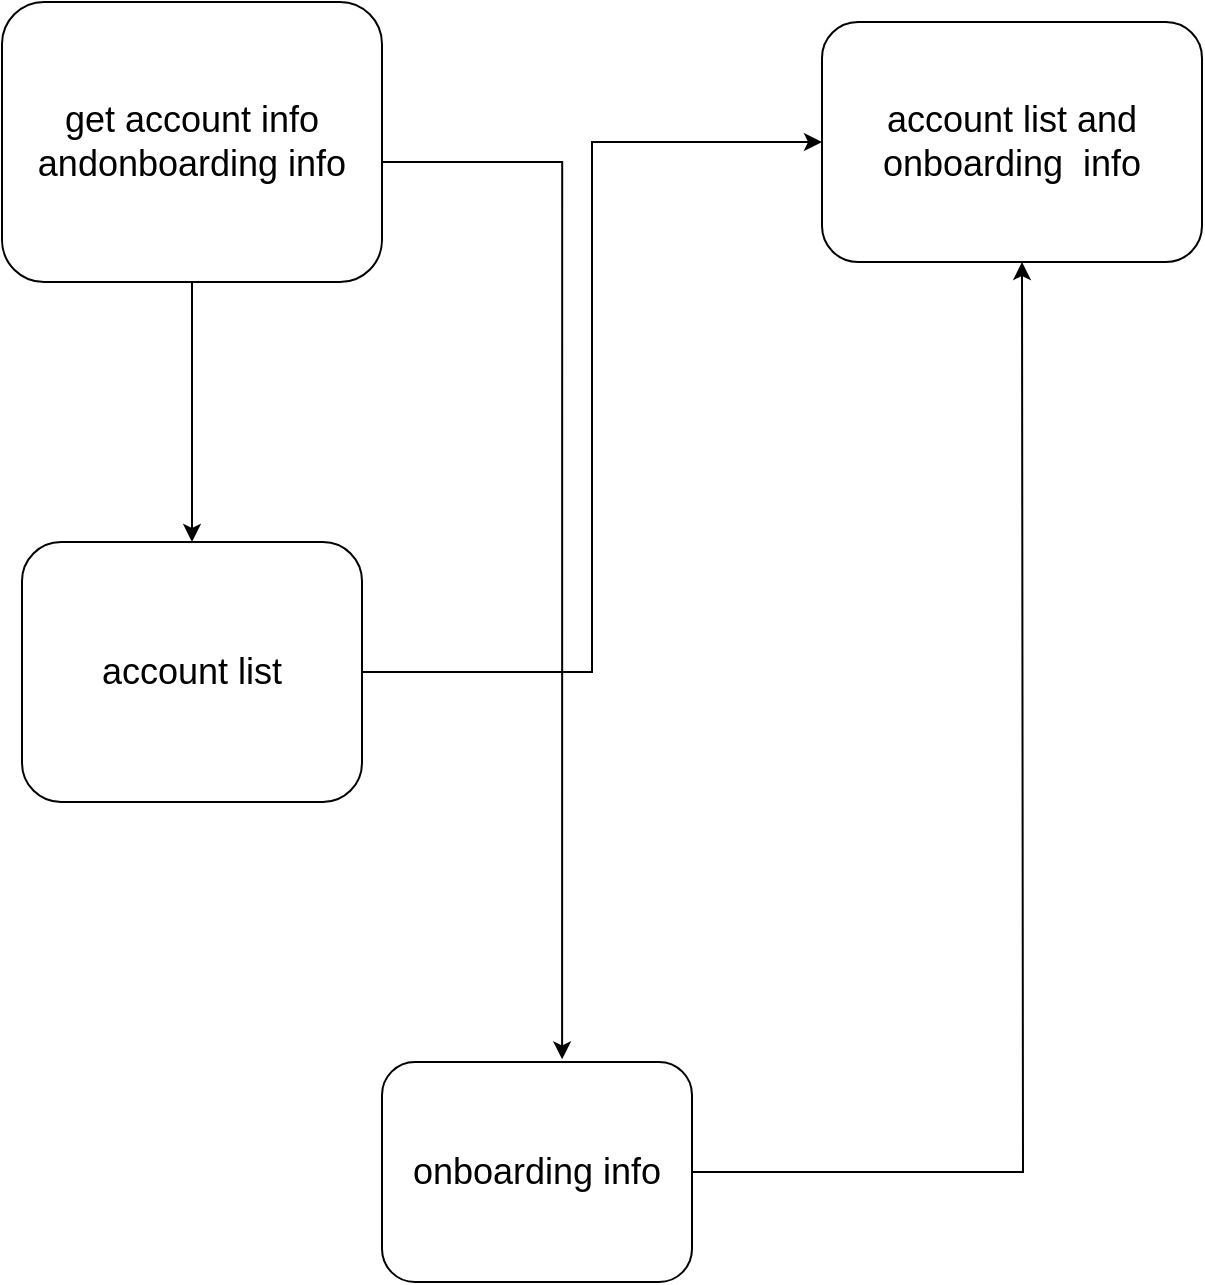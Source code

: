 <mxfile version="10.6.7" type="github"><diagram id="uogdv7Bi2Jtp26j2hJwk" name="Page-1"><mxGraphModel dx="3065" dy="2338" grid="1" gridSize="10" guides="1" tooltips="1" connect="1" arrows="1" fold="1" page="1" pageScale="1" pageWidth="850" pageHeight="1100" math="0" shadow="0"><root><mxCell id="0"/><mxCell id="1" parent="0"/><mxCell id="XIqJxDS1axE5PJ5zNii--1" value="&lt;font style=&quot;font-size: 18px&quot;&gt;account list and onboarding&amp;nbsp; info&lt;/font&gt;" style="rounded=1;whiteSpace=wrap;html=1;" vertex="1" parent="1"><mxGeometry x="-270" y="-1040" width="190" height="120" as="geometry"/></mxCell><mxCell id="XIqJxDS1axE5PJ5zNii--8" style="edgeStyle=orthogonalEdgeStyle;rounded=0;orthogonalLoop=1;jettySize=auto;html=1;" edge="1" parent="1" source="XIqJxDS1axE5PJ5zNii--5" target="XIqJxDS1axE5PJ5zNii--6"><mxGeometry relative="1" as="geometry"/></mxCell><mxCell id="XIqJxDS1axE5PJ5zNii--9" style="edgeStyle=orthogonalEdgeStyle;rounded=0;orthogonalLoop=1;jettySize=auto;html=1;entryX=0.581;entryY=-0.012;entryDx=0;entryDy=0;entryPerimeter=0;" edge="1" parent="1" source="XIqJxDS1axE5PJ5zNii--5" target="XIqJxDS1axE5PJ5zNii--7"><mxGeometry relative="1" as="geometry"><Array as="points"><mxPoint x="-400" y="-970"/></Array></mxGeometry></mxCell><mxCell id="XIqJxDS1axE5PJ5zNii--5" value="&lt;font style=&quot;font-size: 18px&quot;&gt;get account info andonboarding info&lt;/font&gt;" style="rounded=1;whiteSpace=wrap;html=1;" vertex="1" parent="1"><mxGeometry x="-680" y="-1050" width="190" height="140" as="geometry"/></mxCell><mxCell id="XIqJxDS1axE5PJ5zNii--10" style="edgeStyle=orthogonalEdgeStyle;rounded=0;orthogonalLoop=1;jettySize=auto;html=1;entryX=0;entryY=0.5;entryDx=0;entryDy=0;" edge="1" parent="1" source="XIqJxDS1axE5PJ5zNii--6" target="XIqJxDS1axE5PJ5zNii--1"><mxGeometry relative="1" as="geometry"/></mxCell><mxCell id="XIqJxDS1axE5PJ5zNii--6" value="&lt;font style=&quot;font-size: 18px&quot;&gt;account list&lt;/font&gt;" style="rounded=1;whiteSpace=wrap;html=1;" vertex="1" parent="1"><mxGeometry x="-670" y="-780" width="170" height="130" as="geometry"/></mxCell><mxCell id="XIqJxDS1axE5PJ5zNii--11" style="edgeStyle=orthogonalEdgeStyle;rounded=0;orthogonalLoop=1;jettySize=auto;html=1;" edge="1" parent="1" source="XIqJxDS1axE5PJ5zNii--7"><mxGeometry relative="1" as="geometry"><mxPoint x="-170" y="-920" as="targetPoint"/></mxGeometry></mxCell><mxCell id="XIqJxDS1axE5PJ5zNii--7" value="&lt;font style=&quot;font-size: 18px&quot;&gt;onboarding info&lt;/font&gt;" style="rounded=1;whiteSpace=wrap;html=1;" vertex="1" parent="1"><mxGeometry x="-490" y="-520" width="155" height="110" as="geometry"/></mxCell></root></mxGraphModel></diagram></mxfile>